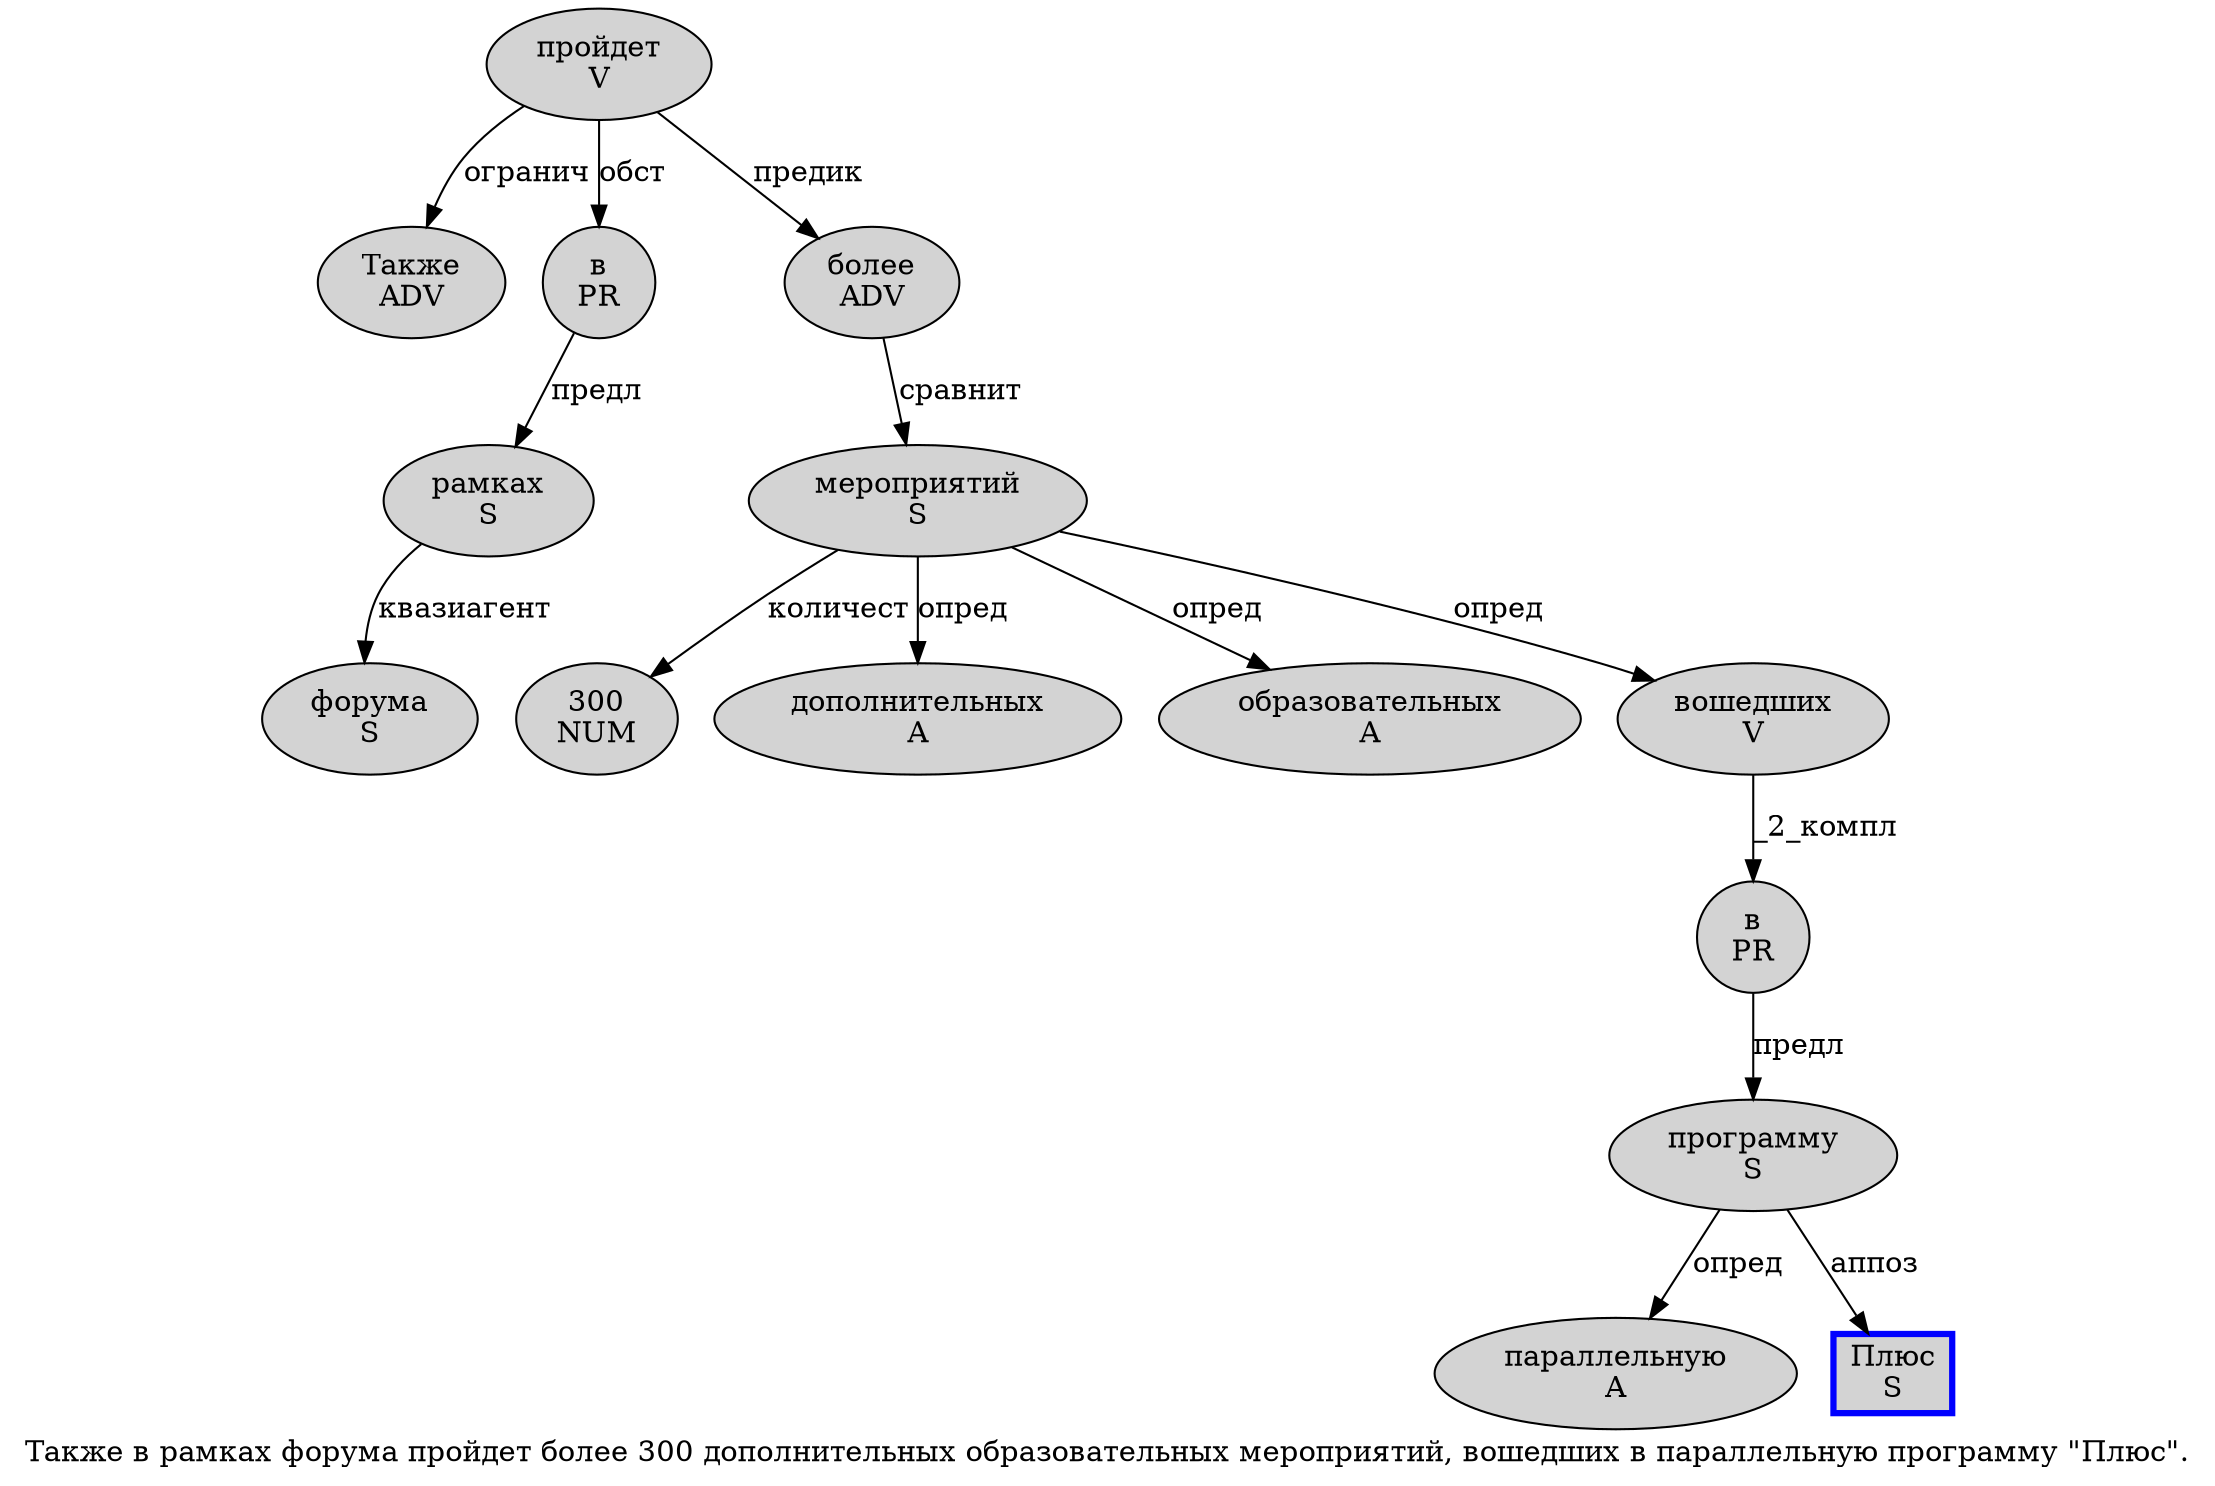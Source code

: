digraph SENTENCE_977 {
	graph [label="Также в рамках форума пройдет более 300 дополнительных образовательных мероприятий, вошедших в параллельную программу \"Плюс\"."]
	node [style=filled]
		0 [label="Также
ADV" color="" fillcolor=lightgray penwidth=1 shape=ellipse]
		1 [label="в
PR" color="" fillcolor=lightgray penwidth=1 shape=ellipse]
		2 [label="рамках
S" color="" fillcolor=lightgray penwidth=1 shape=ellipse]
		3 [label="форума
S" color="" fillcolor=lightgray penwidth=1 shape=ellipse]
		4 [label="пройдет
V" color="" fillcolor=lightgray penwidth=1 shape=ellipse]
		5 [label="более
ADV" color="" fillcolor=lightgray penwidth=1 shape=ellipse]
		6 [label="300
NUM" color="" fillcolor=lightgray penwidth=1 shape=ellipse]
		7 [label="дополнительных
A" color="" fillcolor=lightgray penwidth=1 shape=ellipse]
		8 [label="образовательных
A" color="" fillcolor=lightgray penwidth=1 shape=ellipse]
		9 [label="мероприятий
S" color="" fillcolor=lightgray penwidth=1 shape=ellipse]
		11 [label="вошедших
V" color="" fillcolor=lightgray penwidth=1 shape=ellipse]
		12 [label="в
PR" color="" fillcolor=lightgray penwidth=1 shape=ellipse]
		13 [label="параллельную
A" color="" fillcolor=lightgray penwidth=1 shape=ellipse]
		14 [label="программу
S" color="" fillcolor=lightgray penwidth=1 shape=ellipse]
		16 [label="Плюс
S" color=blue fillcolor=lightgray penwidth=3 shape=box]
			5 -> 9 [label="сравнит"]
			1 -> 2 [label="предл"]
			2 -> 3 [label="квазиагент"]
			4 -> 0 [label="огранич"]
			4 -> 1 [label="обст"]
			4 -> 5 [label="предик"]
			9 -> 6 [label="количест"]
			9 -> 7 [label="опред"]
			9 -> 8 [label="опред"]
			9 -> 11 [label="опред"]
			11 -> 12 [label="_2_компл"]
			14 -> 13 [label="опред"]
			14 -> 16 [label="аппоз"]
			12 -> 14 [label="предл"]
}